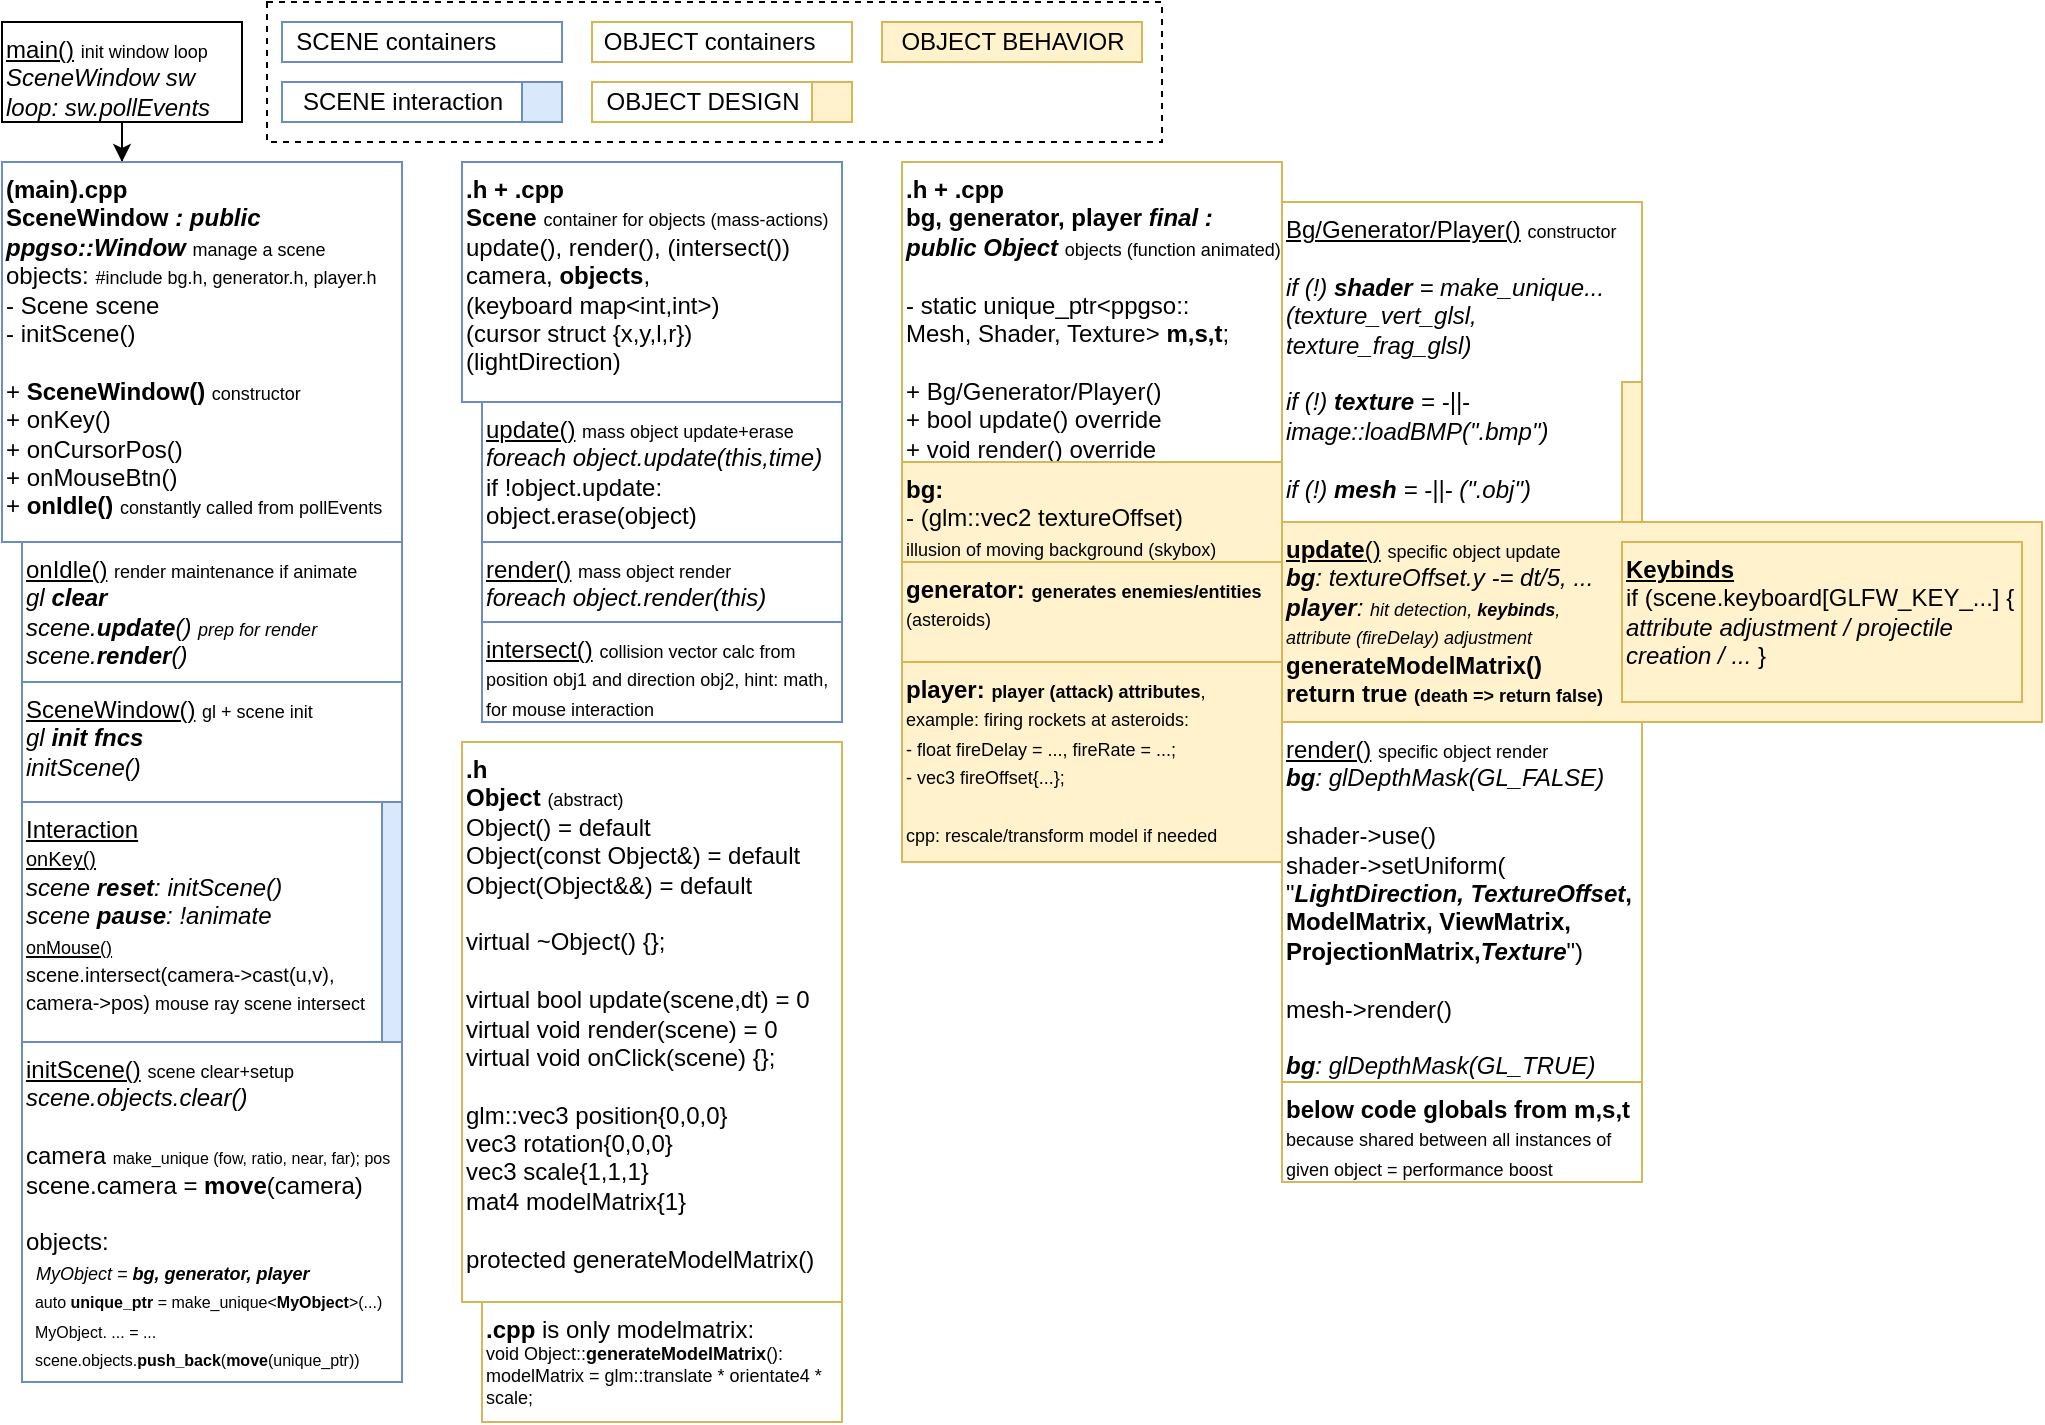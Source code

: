 <mxfile version="12.9.13" type="device"><diagram id="wwdS2_-cLwe4xY4Ctsic" name="Page-1"><mxGraphModel dx="997" dy="555" grid="1" gridSize="10" guides="1" tooltips="1" connect="1" arrows="1" fold="1" page="1" pageScale="1" pageWidth="940" pageHeight="500" math="0" shadow="0"><root><mxCell id="0"/><mxCell id="1" parent="0"/><mxCell id="BJlQtj-Mh8qBHpy9Gjlu-27" value="" style="rounded=0;whiteSpace=wrap;html=1;fontStyle=0;align=left;verticalAlign=top;dashed=1;" vertex="1" parent="1"><mxGeometry x="172.5" width="447.5" height="70" as="geometry"/></mxCell><mxCell id="-scomSWfoPwny_7rXXZr-9" style="edgeStyle=orthogonalEdgeStyle;rounded=0;orthogonalLoop=1;jettySize=auto;html=1;entryX=0.3;entryY=0;entryDx=0;entryDy=0;entryPerimeter=0;" parent="1" source="-scomSWfoPwny_7rXXZr-1" target="-scomSWfoPwny_7rXXZr-2" edge="1"><mxGeometry relative="1" as="geometry"/></mxCell><mxCell id="-scomSWfoPwny_7rXXZr-1" value="&lt;u&gt;main()&lt;/u&gt;&amp;nbsp;&lt;font style=&quot;font-size: 9px&quot;&gt;init window loop&lt;/font&gt;&lt;br&gt;&lt;i&gt;SceneWindow sw&lt;br&gt;loop: sw.pollEvents&lt;/i&gt;" style="rounded=0;whiteSpace=wrap;html=1;fontStyle=0;align=left;verticalAlign=top;" parent="1" vertex="1"><mxGeometry x="40" y="10" width="120" height="50" as="geometry"/></mxCell><mxCell id="-scomSWfoPwny_7rXXZr-2" value="&lt;b&gt;(main).cpp&lt;br&gt;SceneWindow &lt;i&gt;: public ppgso::Window&lt;/i&gt;&amp;nbsp;&lt;/b&gt;&lt;font style=&quot;font-size: 9px&quot;&gt;manage a scene&lt;br&gt;&lt;/font&gt;objects: &lt;font style=&quot;font-size: 9px&quot;&gt;#include bg.h, generator.h, player.h&lt;/font&gt;&lt;br&gt;- Scene scene&lt;br&gt;- initScene()&lt;br&gt;&lt;br&gt;+ &lt;b&gt;SceneWindow() &lt;/b&gt;&lt;font style=&quot;font-size: 9px&quot;&gt;constructor&lt;/font&gt;&lt;br&gt;+ onKey()&lt;br&gt;+ onCursorPos()&lt;br&gt;+ onMouseBtn()&lt;br&gt;+ &lt;b&gt;onIdle()&lt;/b&gt; &lt;font style=&quot;font-size: 9px&quot;&gt;constantly called from pollEvents&lt;/font&gt;" style="rounded=0;whiteSpace=wrap;html=1;align=left;verticalAlign=top;fillColor=#ffffff;strokeColor=#6c8ebf;" parent="1" vertex="1"><mxGeometry x="40" y="80" width="200" height="190" as="geometry"/></mxCell><mxCell id="-scomSWfoPwny_7rXXZr-4" value="&lt;div&gt;&lt;b&gt;.h + .cpp&lt;/b&gt;&lt;/div&gt;&lt;div&gt;&lt;b&gt;Scene&amp;nbsp;&lt;/b&gt;&lt;font style=&quot;font-size: 9px&quot;&gt;container for objects (mass-actions)&lt;/font&gt;&lt;/div&gt;&lt;font&gt;&lt;div style=&quot;font-size: 9px&quot;&gt;&lt;span style=&quot;font-size: 12px&quot;&gt;update(), render(), (intersect())&lt;/span&gt;&lt;/div&gt;&lt;div style=&quot;font-size: 9px&quot;&gt;&lt;span style=&quot;font-size: 12px&quot;&gt;camera, &lt;b&gt;objects&lt;/b&gt;,&lt;/span&gt;&lt;/div&gt;&lt;div style=&quot;font-size: 9px&quot;&gt;&lt;span style=&quot;font-size: 12px&quot;&gt;(keyboard map&amp;lt;int,int&amp;gt;)&amp;nbsp;&lt;/span&gt;&lt;/div&gt;&lt;div style=&quot;font-size: 9px&quot;&gt;&lt;span style=&quot;font-size: 12px&quot;&gt;(cursor struct {x,y,l,r})&lt;/span&gt;&lt;/div&gt;&lt;div style=&quot;font-size: 9px&quot;&gt;&lt;span style=&quot;font-size: 12px&quot;&gt;(lightDirection)&lt;/span&gt;&lt;span style=&quot;font-size: 12px&quot;&gt;&lt;br&gt;&lt;/span&gt;&lt;/div&gt;&lt;/font&gt;" style="rounded=0;whiteSpace=wrap;html=1;align=left;verticalAlign=top;fillColor=#ffffff;strokeColor=#6c8ebf;" parent="1" vertex="1"><mxGeometry x="270" y="80" width="190" height="120" as="geometry"/></mxCell><mxCell id="-scomSWfoPwny_7rXXZr-7" value="&lt;u&gt;onIdle()&lt;/u&gt;&amp;nbsp;&lt;font style=&quot;font-size: 9px&quot;&gt;render maintenance if animate&lt;/font&gt;&lt;br&gt;&lt;i&gt;gl &lt;b&gt;clear&lt;/b&gt;&lt;/i&gt;&lt;br&gt;&lt;i&gt;scene.&lt;b&gt;update&lt;/b&gt;() &lt;font style=&quot;font-size: 9px&quot;&gt;prep for render&lt;/font&gt;&lt;br&gt;scene.&lt;b&gt;render&lt;/b&gt;()&lt;/i&gt;" style="rounded=0;whiteSpace=wrap;html=1;align=left;verticalAlign=top;fillColor=#ffffff;strokeColor=#6c8ebf;" parent="1" vertex="1"><mxGeometry x="50" y="270" width="190" height="70" as="geometry"/></mxCell><mxCell id="-scomSWfoPwny_7rXXZr-10" value="&lt;u&gt;SceneWindow()&lt;/u&gt;&amp;nbsp;&lt;font style=&quot;font-size: 9px&quot;&gt;gl + scene init&lt;/font&gt;&lt;br&gt;&lt;i&gt;gl &lt;b&gt;init fncs&lt;/b&gt;&lt;/i&gt;&lt;br&gt;&lt;i&gt;initScene()&lt;/i&gt;" style="rounded=0;whiteSpace=wrap;html=1;align=left;verticalAlign=top;fillColor=#ffffff;strokeColor=#6c8ebf;" parent="1" vertex="1"><mxGeometry x="50" y="340" width="190" height="60" as="geometry"/></mxCell><mxCell id="-scomSWfoPwny_7rXXZr-11" value="&lt;font&gt;&lt;u&gt;&lt;font style=&quot;font-size: 12px&quot;&gt;Interaction&lt;/font&gt;&lt;br&gt;&lt;font size=&quot;1&quot;&gt;onKey()&lt;/font&gt;&lt;/u&gt;&lt;/font&gt;&lt;br&gt;&lt;i&gt;scene &lt;b&gt;reset&lt;/b&gt;: initScene()&lt;/i&gt;&lt;br&gt;&lt;i&gt;scene &lt;b&gt;pause&lt;/b&gt;: !animate&lt;/i&gt;&lt;br&gt;&lt;font&gt;&lt;u style=&quot;font-size: 9px&quot;&gt;onMouse()&lt;/u&gt;&lt;br&gt;&lt;font size=&quot;1&quot;&gt;scene.intersect(camera-&amp;gt;cast(u,v), camera-&amp;gt;pos)&lt;/font&gt;&lt;/font&gt;&lt;font style=&quot;font-size: 9px&quot;&gt; mouse ray scene intersect&lt;/font&gt;" style="rounded=0;whiteSpace=wrap;html=1;align=left;verticalAlign=top;fillColor=#ffffff;strokeColor=#6c8ebf;" parent="1" vertex="1"><mxGeometry x="50" y="400" width="190" height="120" as="geometry"/></mxCell><mxCell id="-scomSWfoPwny_7rXXZr-13" value="&lt;u&gt;initScene()&lt;/u&gt;&amp;nbsp;&lt;font style=&quot;font-size: 9px&quot;&gt;scene clear+setup&lt;/font&gt;&lt;br&gt;&lt;i&gt;scene.objects.clear()&lt;br&gt;&lt;/i&gt;&lt;br&gt;camera &lt;font style=&quot;font-size: 8px&quot;&gt;make_unique (fow, ratio, near, far); pos&lt;br&gt;&lt;/font&gt;scene.camera = &lt;b&gt;move&lt;/b&gt;(camera)&lt;br&gt;&lt;br&gt;objects:&lt;br&gt;&lt;span style=&quot;font-size: 9px&quot;&gt;&amp;nbsp;&lt;i&gt; MyObject =&amp;nbsp;&lt;b&gt;bg, generator, player&lt;/b&gt;&lt;/i&gt;&lt;/span&gt;&lt;br&gt;&lt;font&gt;&lt;span style=&quot;font-size: 8px&quot;&gt;&amp;nbsp; auto &lt;/span&gt;&lt;b style=&quot;font-size: 8px&quot;&gt;unique_ptr &lt;/b&gt;&lt;span style=&quot;font-size: 8px&quot;&gt;= make_unique&amp;lt;&lt;/span&gt;&lt;b style=&quot;font-size: 8px&quot;&gt;MyObject&lt;/b&gt;&lt;span style=&quot;font-size: 8px&quot;&gt;&amp;gt;(...)&lt;/span&gt;&lt;br&gt;&lt;span style=&quot;font-size: 8px&quot;&gt;&amp;nbsp; MyObject. ... = ...&lt;/span&gt;&lt;br&gt;&lt;span style=&quot;font-size: 8px&quot;&gt;&amp;nbsp; scene.objects.&lt;/span&gt;&lt;b style=&quot;font-size: 8px&quot;&gt;push_back&lt;/b&gt;&lt;span style=&quot;font-size: 8px&quot;&gt;(&lt;b&gt;move&lt;/b&gt;(&lt;/span&gt;&lt;font style=&quot;font-size: 8px&quot;&gt;unique_ptr)&lt;/font&gt;&lt;span style=&quot;font-size: 8px&quot;&gt;)&lt;/span&gt;&lt;br&gt;&lt;br&gt;&lt;/font&gt;" style="rounded=0;whiteSpace=wrap;html=1;align=left;verticalAlign=top;fillColor=#ffffff;strokeColor=#6c8ebf;" parent="1" vertex="1"><mxGeometry x="50" y="520" width="190" height="170" as="geometry"/></mxCell><mxCell id="BJlQtj-Mh8qBHpy9Gjlu-1" value="&lt;u&gt;update()&lt;/u&gt;&amp;nbsp;&lt;font style=&quot;font-size: 9px&quot;&gt;mass object update+erase&lt;/font&gt;&lt;br&gt;&lt;i&gt;foreach object.update(this,time)&lt;br&gt;&lt;/i&gt;if !object.update: object.erase(object)" style="rounded=0;whiteSpace=wrap;html=1;align=left;verticalAlign=top;fillColor=#ffffff;strokeColor=#6c8ebf;" vertex="1" parent="1"><mxGeometry x="280" y="200" width="180" height="70" as="geometry"/></mxCell><mxCell id="BJlQtj-Mh8qBHpy9Gjlu-2" value="&lt;u&gt;render()&lt;/u&gt;&amp;nbsp;&lt;font style=&quot;font-size: 9px&quot;&gt;mass object render&lt;/font&gt;&lt;br&gt;&lt;i&gt;foreach object.render(this)&lt;/i&gt;" style="rounded=0;whiteSpace=wrap;html=1;align=left;verticalAlign=top;fillColor=#ffffff;strokeColor=#6c8ebf;" vertex="1" parent="1"><mxGeometry x="280" y="270" width="180" height="40" as="geometry"/></mxCell><mxCell id="BJlQtj-Mh8qBHpy9Gjlu-3" value="&lt;u&gt;intersect()&lt;/u&gt;&amp;nbsp;&lt;font style=&quot;font-size: 9px&quot;&gt;collision vector calc from position obj1 and direction obj2, hint: math, for mouse interaction&lt;/font&gt;" style="rounded=0;whiteSpace=wrap;html=1;align=left;verticalAlign=top;fillColor=#ffffff;strokeColor=#6c8ebf;" vertex="1" parent="1"><mxGeometry x="280" y="310" width="180" height="50" as="geometry"/></mxCell><mxCell id="BJlQtj-Mh8qBHpy9Gjlu-4" value="&lt;div&gt;&lt;b&gt;.h&lt;/b&gt;&lt;/div&gt;&lt;div&gt;&lt;b&gt;Object &lt;/b&gt;&lt;font style=&quot;font-size: 9px&quot;&gt;(abstract)&lt;/font&gt;&lt;/div&gt;&lt;font&gt;&lt;div&gt;Object() = default&lt;/div&gt;&lt;div&gt;Object(const Object&amp;amp;) = default&lt;/div&gt;&lt;div&gt;Object(Object&amp;amp;&amp;amp;) = default&lt;/div&gt;&lt;div&gt;&lt;br&gt;&lt;/div&gt;&lt;div&gt;virtual ~Object() {};&lt;/div&gt;&lt;div&gt;&lt;br&gt;&lt;/div&gt;&lt;div&gt;virtual bool update(scene,dt) = 0&lt;/div&gt;&lt;div&gt;virtual void render(scene) = 0&lt;/div&gt;&lt;div&gt;virtual void onClick(scene) {};&lt;/div&gt;&lt;div&gt;&lt;br&gt;&lt;/div&gt;&lt;div&gt;glm::vec3 position{0,0,0}&lt;/div&gt;&lt;div&gt;vec3 rotation{0,0,0}&lt;/div&gt;&lt;div&gt;vec3 scale{1,1,1}&lt;/div&gt;&lt;div&gt;mat4 modelMatrix{1}&lt;/div&gt;&lt;div&gt;&lt;br&gt;&lt;/div&gt;&lt;div&gt;protected generateModelMatrix()&lt;/div&gt;&lt;div&gt;&lt;br&gt;&lt;/div&gt;&lt;/font&gt;" style="rounded=0;whiteSpace=wrap;html=1;align=left;verticalAlign=top;fillColor=#ffffff;strokeColor=#d6b656;" vertex="1" parent="1"><mxGeometry x="270" y="370" width="190" height="280" as="geometry"/></mxCell><mxCell id="BJlQtj-Mh8qBHpy9Gjlu-5" value="&lt;div&gt;&lt;b&gt;.h + .cpp&lt;/b&gt;&lt;/div&gt;&lt;div&gt;&lt;b&gt;bg, generator, player &lt;i&gt;final :&lt;/i&gt; &lt;i&gt;public Object&lt;/i&gt;&amp;nbsp;&lt;/b&gt;&lt;font style=&quot;font-size: 9px&quot;&gt;objects (function animated)&lt;/font&gt;&lt;/div&gt;&lt;font&gt;&lt;div&gt;&lt;br&gt;&lt;/div&gt;&lt;div&gt;- static unique_ptr&amp;lt;ppgso::&lt;/div&gt;&lt;div&gt;Mesh, Shader, Texture&amp;gt; &lt;b&gt;m,s,t&lt;/b&gt;;&lt;/div&gt;&lt;div&gt;&lt;br&gt;&lt;/div&gt;&lt;div&gt;+ Bg/Generator/Player()&lt;/div&gt;&lt;div&gt;+ bool update() override&lt;/div&gt;&lt;div&gt;+ void render() override&lt;/div&gt;&lt;div&gt;&lt;br&gt;&lt;/div&gt;&lt;div&gt;&lt;br&gt;&lt;/div&gt;&lt;/font&gt;" style="rounded=0;whiteSpace=wrap;html=1;align=left;verticalAlign=top;fillColor=#ffffff;strokeColor=#d6b656;" vertex="1" parent="1"><mxGeometry x="490" y="80" width="190" height="150" as="geometry"/></mxCell><mxCell id="BJlQtj-Mh8qBHpy9Gjlu-6" value="&lt;div&gt;&lt;b&gt;.cpp&lt;/b&gt; is only modelmatrix:&lt;/div&gt;&lt;div style=&quot;font-size: 9px&quot;&gt;&lt;font style=&quot;font-size: 9px&quot;&gt;void Object::&lt;b&gt;generateModelMatrix&lt;/b&gt;():&lt;/font&gt;&lt;/div&gt;&lt;div style=&quot;font-size: 9px&quot;&gt;&lt;font style=&quot;font-size: 9px&quot;&gt;modelMatrix = glm::translate * orientate4 * scale;&lt;/font&gt;&lt;/div&gt;" style="rounded=0;whiteSpace=wrap;html=1;align=left;verticalAlign=top;fillColor=#ffffff;strokeColor=#d6b656;" vertex="1" parent="1"><mxGeometry x="280" y="650" width="180" height="60" as="geometry"/></mxCell><mxCell id="BJlQtj-Mh8qBHpy9Gjlu-7" value="&lt;div&gt;&lt;b&gt;bg:&amp;nbsp;&lt;/b&gt;&lt;/div&gt;- (glm::vec2 textureOffset)&lt;br&gt;&lt;font style=&quot;font-size: 9px&quot;&gt;illusion of moving background (skybox)&lt;/font&gt;" style="rounded=0;whiteSpace=wrap;html=1;align=left;verticalAlign=top;fillColor=#fff2cc;strokeColor=#d6b656;" vertex="1" parent="1"><mxGeometry x="490" y="230" width="190" height="50" as="geometry"/></mxCell><mxCell id="BJlQtj-Mh8qBHpy9Gjlu-8" value="&lt;div&gt;&lt;b&gt;generator: &lt;/b&gt;&lt;font style=&quot;font-size: 9px&quot;&gt;&lt;b&gt;generates enemies/entities&lt;/b&gt; (asteroids)&lt;/font&gt;&lt;/div&gt;" style="rounded=0;whiteSpace=wrap;html=1;align=left;verticalAlign=top;fillColor=#fff2cc;strokeColor=#d6b656;" vertex="1" parent="1"><mxGeometry x="490" y="280" width="190" height="50" as="geometry"/></mxCell><mxCell id="BJlQtj-Mh8qBHpy9Gjlu-9" value="&lt;b&gt;player: &lt;/b&gt;&lt;font style=&quot;font-size: 9px&quot;&gt;&lt;b&gt;player (attack) attributes&lt;/b&gt;, example: firing rockets at asteroids:&lt;br&gt;- float fireDelay = ..., fireRate = ...;&lt;br&gt;- vec3 fireOffset{...};&lt;br&gt;&lt;br&gt;cpp: rescale/transform model if needed&lt;br&gt;&lt;/font&gt;" style="rounded=0;whiteSpace=wrap;html=1;align=left;verticalAlign=top;fillColor=#fff2cc;strokeColor=#d6b656;" vertex="1" parent="1"><mxGeometry x="490" y="330" width="190" height="100" as="geometry"/></mxCell><mxCell id="BJlQtj-Mh8qBHpy9Gjlu-10" value="&lt;u&gt;Bg/Generator/Player()&lt;/u&gt;&amp;nbsp;&lt;font style=&quot;font-size: 9px&quot;&gt;constructor&lt;/font&gt;&lt;br&gt;&lt;i&gt;&lt;br&gt;if (!) &lt;b&gt;shader &lt;/b&gt;= make_unique... &lt;font style=&quot;font-size: 12px&quot;&gt;(texture_vert_glsl, texture_frag_glsl)&lt;/font&gt;&lt;br&gt;&lt;br&gt;if (!) &lt;b&gt;texture &lt;/b&gt;= -||- image::loadBMP(&quot;.bmp&quot;)&lt;br&gt;&lt;br&gt;if (!) &lt;b&gt;mesh&amp;nbsp;&lt;/b&gt;= -||- (&quot;.obj&quot;)&lt;br&gt;&lt;/i&gt;" style="rounded=0;whiteSpace=wrap;html=1;align=left;verticalAlign=top;fillColor=#ffffff;strokeColor=#d6b656;" vertex="1" parent="1"><mxGeometry x="680" y="100" width="180" height="160" as="geometry"/></mxCell><mxCell id="BJlQtj-Mh8qBHpy9Gjlu-11" value="&lt;u&gt;&lt;b&gt;update&lt;/b&gt;()&lt;/u&gt;&amp;nbsp;&lt;font style=&quot;font-size: 9px&quot;&gt;specific object update&lt;/font&gt;&lt;br&gt;&lt;i&gt;&lt;b&gt;bg&lt;/b&gt;: textureOffset.y -= dt/5, ...&lt;br&gt;&lt;b&gt;player&lt;/b&gt;: &lt;font style=&quot;font-size: 9px&quot;&gt;hit detection, &lt;b&gt;keybinds&lt;/b&gt;, &lt;br&gt;attribute (fireDelay) adjustment&lt;/font&gt;&lt;/i&gt;&lt;br&gt;&lt;b&gt;generateModelMatrix()&lt;br&gt;return true &lt;font style=&quot;font-size: 9px&quot;&gt;(death =&amp;gt; return false)&lt;/font&gt;&lt;/b&gt;" style="rounded=0;whiteSpace=wrap;html=1;align=left;verticalAlign=top;fillColor=#fff2cc;strokeColor=#d6b656;" vertex="1" parent="1"><mxGeometry x="680" y="260" width="380" height="100" as="geometry"/></mxCell><mxCell id="BJlQtj-Mh8qBHpy9Gjlu-12" value="&lt;u&gt;render()&lt;/u&gt;&amp;nbsp;&lt;font style=&quot;font-size: 9px&quot;&gt;specific object render&lt;/font&gt;&lt;br&gt;&lt;b style=&quot;font-style: italic&quot;&gt;bg&lt;/b&gt;&lt;i&gt;: glDepthMask(GL_FALSE)&lt;/i&gt;&lt;br&gt;&lt;br&gt;shader-&amp;gt;use()&lt;br&gt;shader-&amp;gt;setUniform(&lt;br&gt;&quot;&lt;i&gt;&lt;b&gt;LightDirection,&amp;nbsp;&lt;/b&gt;&lt;/i&gt;&lt;b&gt;&lt;i&gt;TextureOffset&lt;/i&gt;, ModelMatrix, ViewMatrix, ProjectionMatrix,&lt;i&gt;Texture&lt;/i&gt;&lt;/b&gt;&quot;)&lt;br&gt;&lt;br&gt;mesh-&amp;gt;render()&lt;br&gt;&lt;br&gt;&lt;i&gt;&lt;b&gt;bg&lt;/b&gt;: glDepthMask(GL_TRUE)&lt;/i&gt;&lt;i&gt;&lt;br&gt;&lt;/i&gt;" style="rounded=0;whiteSpace=wrap;html=1;align=left;verticalAlign=top;fillColor=#ffffff;strokeColor=#d6b656;" vertex="1" parent="1"><mxGeometry x="680" y="360" width="180" height="180" as="geometry"/></mxCell><mxCell id="BJlQtj-Mh8qBHpy9Gjlu-13" value="&lt;div&gt;&lt;b&gt;below code globals from m,s,t&lt;/b&gt;&lt;/div&gt;&lt;div&gt;&lt;font style=&quot;font-size: 9px&quot;&gt;because shared between all instances of given object = performance boost&lt;/font&gt;&lt;/div&gt;" style="rounded=0;whiteSpace=wrap;html=1;align=left;verticalAlign=top;fillColor=#ffffff;strokeColor=#d6b656;" vertex="1" parent="1"><mxGeometry x="680" y="540" width="180" height="50" as="geometry"/></mxCell><mxCell id="BJlQtj-Mh8qBHpy9Gjlu-15" value="OBJECT BEHAVIOR" style="text;html=1;align=center;verticalAlign=middle;resizable=0;points=[];autosize=1;fillColor=#fff2cc;strokeColor=#d6b656;" vertex="1" parent="1"><mxGeometry x="480" y="10" width="130" height="20" as="geometry"/></mxCell><mxCell id="BJlQtj-Mh8qBHpy9Gjlu-16" value="OBJECT containers&amp;nbsp; &amp;nbsp;&amp;nbsp;" style="text;html=1;align=center;verticalAlign=middle;resizable=0;points=[];autosize=1;fillColor=none;strokeColor=#d6b656;" vertex="1" parent="1"><mxGeometry x="335" y="10" width="130" height="20" as="geometry"/></mxCell><mxCell id="BJlQtj-Mh8qBHpy9Gjlu-19" value="" style="rounded=0;whiteSpace=wrap;html=1;align=left;verticalAlign=top;fillColor=#fff2cc;strokeColor=#d6b656;" vertex="1" parent="1"><mxGeometry x="850" y="190" width="10" height="70" as="geometry"/></mxCell><mxCell id="BJlQtj-Mh8qBHpy9Gjlu-21" value="OBJECT DESIGN" style="text;html=1;align=center;verticalAlign=middle;resizable=0;points=[];autosize=1;fillColor=none;strokeColor=#d6b656;" vertex="1" parent="1"><mxGeometry x="335" y="40" width="110" height="20" as="geometry"/></mxCell><mxCell id="BJlQtj-Mh8qBHpy9Gjlu-22" value="" style="rounded=0;whiteSpace=wrap;html=1;align=left;verticalAlign=top;fillColor=#fff2cc;strokeColor=#d6b656;" vertex="1" parent="1"><mxGeometry x="445" y="40" width="20" height="20" as="geometry"/></mxCell><mxCell id="BJlQtj-Mh8qBHpy9Gjlu-23" value="SCENE containers&amp;nbsp; &amp;nbsp; &amp;nbsp; &amp;nbsp;&amp;nbsp;" style="text;html=1;align=center;verticalAlign=middle;resizable=0;points=[];autosize=1;fillColor=none;strokeColor=#6c8ebf;" vertex="1" parent="1"><mxGeometry x="180" y="10" width="140" height="20" as="geometry"/></mxCell><mxCell id="BJlQtj-Mh8qBHpy9Gjlu-24" value="SCENE interaction" style="text;html=1;align=center;verticalAlign=middle;resizable=0;points=[];autosize=1;fillColor=none;strokeColor=#6c8ebf;" vertex="1" parent="1"><mxGeometry x="180" y="40" width="120" height="20" as="geometry"/></mxCell><mxCell id="BJlQtj-Mh8qBHpy9Gjlu-25" value="" style="rounded=0;whiteSpace=wrap;html=1;align=left;verticalAlign=top;fillColor=#dae8fc;strokeColor=#6c8ebf;" vertex="1" parent="1"><mxGeometry x="300" y="40" width="20" height="20" as="geometry"/></mxCell><mxCell id="BJlQtj-Mh8qBHpy9Gjlu-26" value="" style="rounded=0;whiteSpace=wrap;html=1;align=left;verticalAlign=top;fillColor=#dae8fc;strokeColor=#6c8ebf;" vertex="1" parent="1"><mxGeometry x="230" y="400" width="10" height="120" as="geometry"/></mxCell><mxCell id="BJlQtj-Mh8qBHpy9Gjlu-28" value="&lt;b&gt;&lt;u&gt;Keybinds&lt;br&gt;&lt;/u&gt;&lt;/b&gt;if (scene.keyboard[GLFW_KEY_...] { &lt;i&gt;attribute adjustment / projectile creation / ... &lt;/i&gt;}" style="rounded=0;whiteSpace=wrap;html=1;align=left;verticalAlign=top;fillColor=#fff2cc;strokeColor=#d6b656;" vertex="1" parent="1"><mxGeometry x="850" y="270" width="200" height="80" as="geometry"/></mxCell></root></mxGraphModel></diagram></mxfile>